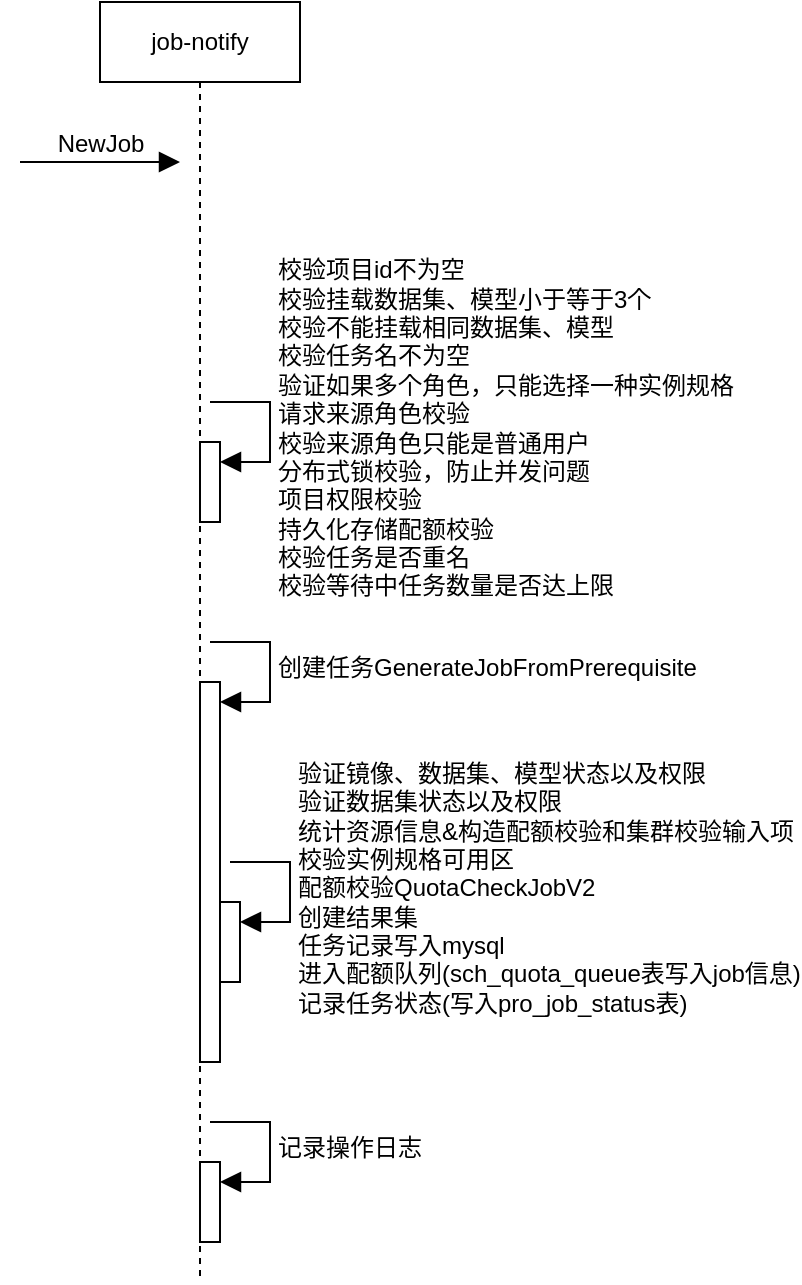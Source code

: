 <mxfile version="28.1.2">
  <diagram name="创建离线任务" id="q-FKr38_cjb9bAnMw6bk">
    <mxGraphModel dx="1554" dy="763" grid="1" gridSize="10" guides="1" tooltips="1" connect="1" arrows="1" fold="1" page="1" pageScale="1" pageWidth="827" pageHeight="1169" math="0" shadow="0">
      <root>
        <mxCell id="0" />
        <mxCell id="1" parent="0" />
        <mxCell id="2ayJp5on0NI8x-PA82Mp-1" value="job-notify" style="shape=umlLifeline;perimeter=lifelinePerimeter;whiteSpace=wrap;html=1;container=1;dropTarget=0;collapsible=0;recursiveResize=0;outlineConnect=0;portConstraint=eastwest;newEdgeStyle={&quot;curved&quot;:0,&quot;rounded&quot;:0};" vertex="1" parent="1">
          <mxGeometry x="120" y="80" width="100" height="640" as="geometry" />
        </mxCell>
        <mxCell id="2ayJp5on0NI8x-PA82Mp-3" value="" style="html=1;points=[[0,0,0,0,5],[0,1,0,0,-5],[1,0,0,0,5],[1,1,0,0,-5]];perimeter=orthogonalPerimeter;outlineConnect=0;targetShapes=umlLifeline;portConstraint=eastwest;newEdgeStyle={&quot;curved&quot;:0,&quot;rounded&quot;:0};" vertex="1" parent="2ayJp5on0NI8x-PA82Mp-1">
          <mxGeometry x="50" y="220" width="10" height="40" as="geometry" />
        </mxCell>
        <mxCell id="2ayJp5on0NI8x-PA82Mp-4" value="校验项目id不为空&lt;div&gt;校验挂载数据集、模型小于等于3个&lt;/div&gt;&lt;div&gt;校验不能挂载相同数据集、模型&lt;/div&gt;&lt;div&gt;校验任务名不为空&lt;/div&gt;&lt;div&gt;验证如果多个角色，只能选择一种实例规格&lt;/div&gt;&lt;div&gt;请求来源角色校验&lt;/div&gt;&lt;div&gt;校验来源角色只能是普通用户&lt;/div&gt;&lt;div&gt;分布式锁校验，防止并发问题&lt;/div&gt;&lt;div&gt;项目权限校验&lt;/div&gt;&lt;div&gt;持久化存储配额校验&lt;/div&gt;&lt;div&gt;校验任务是否重名&lt;/div&gt;&lt;div&gt;校验等待中任务数量是否达上限&lt;/div&gt;" style="html=1;align=left;spacingLeft=2;endArrow=block;rounded=0;edgeStyle=orthogonalEdgeStyle;curved=0;rounded=0;fontSize=12;startSize=8;endSize=8;" edge="1" target="2ayJp5on0NI8x-PA82Mp-3" parent="2ayJp5on0NI8x-PA82Mp-1">
          <mxGeometry x="0.012" relative="1" as="geometry">
            <mxPoint x="55" y="200" as="sourcePoint" />
            <Array as="points">
              <mxPoint x="85" y="230" />
            </Array>
            <mxPoint as="offset" />
          </mxGeometry>
        </mxCell>
        <mxCell id="2ayJp5on0NI8x-PA82Mp-5" value="" style="html=1;points=[[0,0,0,0,5],[0,1,0,0,-5],[1,0,0,0,5],[1,1,0,0,-5]];perimeter=orthogonalPerimeter;outlineConnect=0;targetShapes=umlLifeline;portConstraint=eastwest;newEdgeStyle={&quot;curved&quot;:0,&quot;rounded&quot;:0};" vertex="1" parent="2ayJp5on0NI8x-PA82Mp-1">
          <mxGeometry x="50" y="340" width="10" height="190" as="geometry" />
        </mxCell>
        <mxCell id="2ayJp5on0NI8x-PA82Mp-6" value="创建任务GenerateJobFromPrerequisite" style="html=1;align=left;spacingLeft=2;endArrow=block;rounded=0;edgeStyle=orthogonalEdgeStyle;curved=0;rounded=0;fontSize=12;startSize=8;endSize=8;" edge="1" target="2ayJp5on0NI8x-PA82Mp-5" parent="2ayJp5on0NI8x-PA82Mp-1">
          <mxGeometry relative="1" as="geometry">
            <mxPoint x="55" y="320" as="sourcePoint" />
            <Array as="points">
              <mxPoint x="85" y="350" />
            </Array>
          </mxGeometry>
        </mxCell>
        <mxCell id="2ayJp5on0NI8x-PA82Mp-7" value="" style="html=1;points=[[0,0,0,0,5],[0,1,0,0,-5],[1,0,0,0,5],[1,1,0,0,-5]];perimeter=orthogonalPerimeter;outlineConnect=0;targetShapes=umlLifeline;portConstraint=eastwest;newEdgeStyle={&quot;curved&quot;:0,&quot;rounded&quot;:0};" vertex="1" parent="2ayJp5on0NI8x-PA82Mp-1">
          <mxGeometry x="60" y="450" width="10" height="40" as="geometry" />
        </mxCell>
        <mxCell id="2ayJp5on0NI8x-PA82Mp-8" value="验证镜像、数据集、模型状态以及权限&lt;div&gt;验证数据集状态以及权限&lt;/div&gt;&lt;div&gt;统计资源信息&amp;amp;构造配额校验和集群校验输入项&lt;/div&gt;&lt;div&gt;校验实例规格可用区&lt;/div&gt;&lt;div&gt;配额校验QuotaCheckJobV2&lt;/div&gt;&lt;div&gt;创建结果集&lt;/div&gt;&lt;div&gt;任务记录写入mysql&lt;/div&gt;&lt;div&gt;进入配额队列(sch_quota_queue表写入job信息)&lt;br&gt;&lt;div&gt;记录任务状态(写入pro_job_status表)&lt;/div&gt;&lt;/div&gt;" style="html=1;align=left;spacingLeft=2;endArrow=block;rounded=0;edgeStyle=orthogonalEdgeStyle;curved=0;rounded=0;fontSize=12;startSize=8;endSize=8;" edge="1" target="2ayJp5on0NI8x-PA82Mp-7" parent="2ayJp5on0NI8x-PA82Mp-1">
          <mxGeometry x="0.012" relative="1" as="geometry">
            <mxPoint x="65" y="430" as="sourcePoint" />
            <Array as="points">
              <mxPoint x="95" y="460" />
            </Array>
            <mxPoint as="offset" />
          </mxGeometry>
        </mxCell>
        <mxCell id="2ayJp5on0NI8x-PA82Mp-9" value="" style="html=1;points=[[0,0,0,0,5],[0,1,0,0,-5],[1,0,0,0,5],[1,1,0,0,-5]];perimeter=orthogonalPerimeter;outlineConnect=0;targetShapes=umlLifeline;portConstraint=eastwest;newEdgeStyle={&quot;curved&quot;:0,&quot;rounded&quot;:0};" vertex="1" parent="2ayJp5on0NI8x-PA82Mp-1">
          <mxGeometry x="50" y="580" width="10" height="40" as="geometry" />
        </mxCell>
        <mxCell id="2ayJp5on0NI8x-PA82Mp-10" value="记录操作日志" style="html=1;align=left;spacingLeft=2;endArrow=block;rounded=0;edgeStyle=orthogonalEdgeStyle;curved=0;rounded=0;fontSize=12;startSize=8;endSize=8;" edge="1" target="2ayJp5on0NI8x-PA82Mp-9" parent="2ayJp5on0NI8x-PA82Mp-1">
          <mxGeometry relative="1" as="geometry">
            <mxPoint x="55" y="560" as="sourcePoint" />
            <Array as="points">
              <mxPoint x="85" y="590" />
            </Array>
          </mxGeometry>
        </mxCell>
        <mxCell id="2ayJp5on0NI8x-PA82Mp-2" value="NewJob" style="html=1;verticalAlign=bottom;endArrow=block;curved=0;rounded=0;fontSize=12;startSize=8;endSize=8;" edge="1" parent="1">
          <mxGeometry width="80" relative="1" as="geometry">
            <mxPoint x="80" y="160" as="sourcePoint" />
            <mxPoint x="160" y="160" as="targetPoint" />
          </mxGeometry>
        </mxCell>
      </root>
    </mxGraphModel>
  </diagram>
</mxfile>
